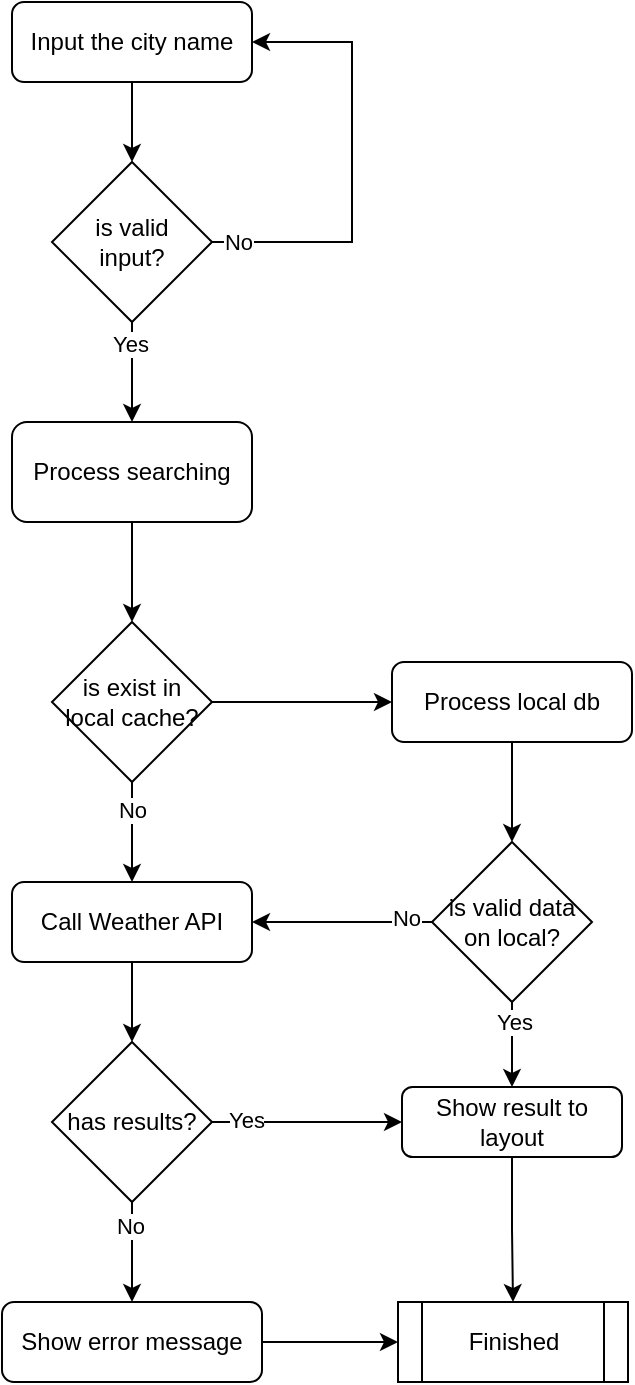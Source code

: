 <mxfile version="20.2.2" type="device"><diagram id="Jbc_EQWb7r3vQaIVP02r" name="Page-1"><mxGraphModel dx="1426" dy="711" grid="1" gridSize="10" guides="1" tooltips="1" connect="1" arrows="1" fold="1" page="1" pageScale="1" pageWidth="850" pageHeight="1100" math="0" shadow="0"><root><mxCell id="0"/><mxCell id="1" parent="0"/><mxCell id="3njy5brFs7daOrLudLXr-3" style="edgeStyle=orthogonalEdgeStyle;rounded=0;orthogonalLoop=1;jettySize=auto;html=1;exitX=0.5;exitY=1;exitDx=0;exitDy=0;entryX=0.5;entryY=0;entryDx=0;entryDy=0;" edge="1" parent="1" source="3njy5brFs7daOrLudLXr-1" target="3njy5brFs7daOrLudLXr-2"><mxGeometry relative="1" as="geometry"/></mxCell><mxCell id="3njy5brFs7daOrLudLXr-1" value="Input the city name" style="rounded=1;whiteSpace=wrap;html=1;" vertex="1" parent="1"><mxGeometry x="350" y="60" width="120" height="40" as="geometry"/></mxCell><mxCell id="3njy5brFs7daOrLudLXr-6" style="edgeStyle=orthogonalEdgeStyle;rounded=0;orthogonalLoop=1;jettySize=auto;html=1;exitX=0.5;exitY=1;exitDx=0;exitDy=0;entryX=0.5;entryY=0;entryDx=0;entryDy=0;" edge="1" parent="1" source="3njy5brFs7daOrLudLXr-2" target="3njy5brFs7daOrLudLXr-5"><mxGeometry relative="1" as="geometry"/></mxCell><mxCell id="3njy5brFs7daOrLudLXr-9" value="Yes" style="edgeLabel;html=1;align=center;verticalAlign=middle;resizable=0;points=[];" vertex="1" connectable="0" parent="3njy5brFs7daOrLudLXr-6"><mxGeometry x="-0.72" y="1" relative="1" as="geometry"><mxPoint x="-2" y="4" as="offset"/></mxGeometry></mxCell><mxCell id="3njy5brFs7daOrLudLXr-7" style="edgeStyle=orthogonalEdgeStyle;rounded=0;orthogonalLoop=1;jettySize=auto;html=1;exitX=1;exitY=0.5;exitDx=0;exitDy=0;entryX=1;entryY=0.5;entryDx=0;entryDy=0;" edge="1" parent="1" source="3njy5brFs7daOrLudLXr-2" target="3njy5brFs7daOrLudLXr-1"><mxGeometry relative="1" as="geometry"><Array as="points"><mxPoint x="520" y="180"/><mxPoint x="520" y="80"/></Array></mxGeometry></mxCell><mxCell id="3njy5brFs7daOrLudLXr-8" value="No" style="edgeLabel;html=1;align=center;verticalAlign=middle;resizable=0;points=[];" vertex="1" connectable="0" parent="3njy5brFs7daOrLudLXr-7"><mxGeometry x="-0.88" relative="1" as="geometry"><mxPoint as="offset"/></mxGeometry></mxCell><mxCell id="3njy5brFs7daOrLudLXr-2" value="is valid &lt;br&gt;input?" style="rhombus;whiteSpace=wrap;html=1;" vertex="1" parent="1"><mxGeometry x="370" y="140" width="80" height="80" as="geometry"/></mxCell><mxCell id="3njy5brFs7daOrLudLXr-11" style="edgeStyle=orthogonalEdgeStyle;rounded=0;orthogonalLoop=1;jettySize=auto;html=1;exitX=0.5;exitY=1;exitDx=0;exitDy=0;entryX=0.5;entryY=0;entryDx=0;entryDy=0;" edge="1" parent="1" source="3njy5brFs7daOrLudLXr-5" target="3njy5brFs7daOrLudLXr-10"><mxGeometry relative="1" as="geometry"/></mxCell><mxCell id="3njy5brFs7daOrLudLXr-5" value="Process searching" style="rounded=1;whiteSpace=wrap;html=1;" vertex="1" parent="1"><mxGeometry x="350" y="270" width="120" height="50" as="geometry"/></mxCell><mxCell id="3njy5brFs7daOrLudLXr-13" style="edgeStyle=orthogonalEdgeStyle;rounded=0;orthogonalLoop=1;jettySize=auto;html=1;exitX=0.5;exitY=1;exitDx=0;exitDy=0;entryX=0.5;entryY=0;entryDx=0;entryDy=0;" edge="1" parent="1" source="3njy5brFs7daOrLudLXr-10" target="3njy5brFs7daOrLudLXr-12"><mxGeometry relative="1" as="geometry"/></mxCell><mxCell id="3njy5brFs7daOrLudLXr-17" value="No" style="edgeLabel;html=1;align=center;verticalAlign=middle;resizable=0;points=[];" vertex="1" connectable="0" parent="3njy5brFs7daOrLudLXr-13"><mxGeometry x="-0.46" relative="1" as="geometry"><mxPoint as="offset"/></mxGeometry></mxCell><mxCell id="3njy5brFs7daOrLudLXr-29" style="edgeStyle=orthogonalEdgeStyle;rounded=0;orthogonalLoop=1;jettySize=auto;html=1;exitX=1;exitY=0.5;exitDx=0;exitDy=0;entryX=0;entryY=0.5;entryDx=0;entryDy=0;" edge="1" parent="1" source="3njy5brFs7daOrLudLXr-10" target="3njy5brFs7daOrLudLXr-28"><mxGeometry relative="1" as="geometry"/></mxCell><mxCell id="3njy5brFs7daOrLudLXr-10" value="is exist in &lt;br&gt;local cache?" style="rhombus;whiteSpace=wrap;html=1;" vertex="1" parent="1"><mxGeometry x="370" y="370" width="80" height="80" as="geometry"/></mxCell><mxCell id="3njy5brFs7daOrLudLXr-19" style="edgeStyle=orthogonalEdgeStyle;rounded=0;orthogonalLoop=1;jettySize=auto;html=1;exitX=0.5;exitY=1;exitDx=0;exitDy=0;entryX=0.5;entryY=0;entryDx=0;entryDy=0;" edge="1" parent="1" source="3njy5brFs7daOrLudLXr-12" target="3njy5brFs7daOrLudLXr-18"><mxGeometry relative="1" as="geometry"/></mxCell><mxCell id="3njy5brFs7daOrLudLXr-12" value="Call Weather API" style="rounded=1;whiteSpace=wrap;html=1;" vertex="1" parent="1"><mxGeometry x="350" y="500" width="120" height="40" as="geometry"/></mxCell><mxCell id="3njy5brFs7daOrLudLXr-26" style="edgeStyle=orthogonalEdgeStyle;rounded=0;orthogonalLoop=1;jettySize=auto;html=1;exitX=0.5;exitY=1;exitDx=0;exitDy=0;entryX=0.5;entryY=0;entryDx=0;entryDy=0;" edge="1" parent="1" source="3njy5brFs7daOrLudLXr-14" target="3njy5brFs7daOrLudLXr-24"><mxGeometry relative="1" as="geometry"/></mxCell><mxCell id="3njy5brFs7daOrLudLXr-14" value="Show result to layout" style="rounded=1;whiteSpace=wrap;html=1;" vertex="1" parent="1"><mxGeometry x="545" y="602.5" width="110" height="35" as="geometry"/></mxCell><mxCell id="3njy5brFs7daOrLudLXr-20" style="edgeStyle=orthogonalEdgeStyle;rounded=0;orthogonalLoop=1;jettySize=auto;html=1;exitX=1;exitY=0.5;exitDx=0;exitDy=0;" edge="1" parent="1" source="3njy5brFs7daOrLudLXr-18" target="3njy5brFs7daOrLudLXr-14"><mxGeometry relative="1" as="geometry"/></mxCell><mxCell id="3njy5brFs7daOrLudLXr-21" value="Yes" style="edgeLabel;html=1;align=center;verticalAlign=middle;resizable=0;points=[];" vertex="1" connectable="0" parent="3njy5brFs7daOrLudLXr-20"><mxGeometry x="-0.65" y="2" relative="1" as="geometry"><mxPoint y="1" as="offset"/></mxGeometry></mxCell><mxCell id="3njy5brFs7daOrLudLXr-23" style="edgeStyle=orthogonalEdgeStyle;rounded=0;orthogonalLoop=1;jettySize=auto;html=1;exitX=0.5;exitY=1;exitDx=0;exitDy=0;" edge="1" parent="1" source="3njy5brFs7daOrLudLXr-18" target="3njy5brFs7daOrLudLXr-22"><mxGeometry relative="1" as="geometry"/></mxCell><mxCell id="3njy5brFs7daOrLudLXr-27" value="No" style="edgeLabel;html=1;align=center;verticalAlign=middle;resizable=0;points=[];" vertex="1" connectable="0" parent="3njy5brFs7daOrLudLXr-23"><mxGeometry x="-0.78" y="2" relative="1" as="geometry"><mxPoint x="-3" y="6" as="offset"/></mxGeometry></mxCell><mxCell id="3njy5brFs7daOrLudLXr-18" value="has results?" style="rhombus;whiteSpace=wrap;html=1;" vertex="1" parent="1"><mxGeometry x="370" y="580" width="80" height="80" as="geometry"/></mxCell><mxCell id="3njy5brFs7daOrLudLXr-25" style="edgeStyle=orthogonalEdgeStyle;rounded=0;orthogonalLoop=1;jettySize=auto;html=1;exitX=1;exitY=0.5;exitDx=0;exitDy=0;entryX=0;entryY=0.5;entryDx=0;entryDy=0;" edge="1" parent="1" source="3njy5brFs7daOrLudLXr-22" target="3njy5brFs7daOrLudLXr-24"><mxGeometry relative="1" as="geometry"/></mxCell><mxCell id="3njy5brFs7daOrLudLXr-22" value="Show error message" style="rounded=1;whiteSpace=wrap;html=1;" vertex="1" parent="1"><mxGeometry x="345" y="710" width="130" height="40" as="geometry"/></mxCell><mxCell id="3njy5brFs7daOrLudLXr-24" value="Finished" style="shape=process;whiteSpace=wrap;html=1;backgroundOutline=1;" vertex="1" parent="1"><mxGeometry x="543" y="710" width="115" height="40" as="geometry"/></mxCell><mxCell id="3njy5brFs7daOrLudLXr-31" style="edgeStyle=orthogonalEdgeStyle;rounded=0;orthogonalLoop=1;jettySize=auto;html=1;exitX=0.5;exitY=1;exitDx=0;exitDy=0;entryX=0.5;entryY=0;entryDx=0;entryDy=0;" edge="1" parent="1" source="3njy5brFs7daOrLudLXr-28" target="3njy5brFs7daOrLudLXr-30"><mxGeometry relative="1" as="geometry"/></mxCell><mxCell id="3njy5brFs7daOrLudLXr-28" value="Process local db" style="rounded=1;whiteSpace=wrap;html=1;" vertex="1" parent="1"><mxGeometry x="540" y="390" width="120" height="40" as="geometry"/></mxCell><mxCell id="3njy5brFs7daOrLudLXr-32" style="edgeStyle=orthogonalEdgeStyle;rounded=0;orthogonalLoop=1;jettySize=auto;html=1;exitX=0;exitY=0.5;exitDx=0;exitDy=0;" edge="1" parent="1" source="3njy5brFs7daOrLudLXr-30" target="3njy5brFs7daOrLudLXr-12"><mxGeometry relative="1" as="geometry"/></mxCell><mxCell id="3njy5brFs7daOrLudLXr-34" value="No" style="edgeLabel;html=1;align=center;verticalAlign=middle;resizable=0;points=[];" vertex="1" connectable="0" parent="3njy5brFs7daOrLudLXr-32"><mxGeometry x="-0.711" y="-2" relative="1" as="geometry"><mxPoint as="offset"/></mxGeometry></mxCell><mxCell id="3njy5brFs7daOrLudLXr-33" style="edgeStyle=orthogonalEdgeStyle;rounded=0;orthogonalLoop=1;jettySize=auto;html=1;exitX=0.5;exitY=1;exitDx=0;exitDy=0;entryX=0.5;entryY=0;entryDx=0;entryDy=0;" edge="1" parent="1" source="3njy5brFs7daOrLudLXr-30" target="3njy5brFs7daOrLudLXr-14"><mxGeometry relative="1" as="geometry"/></mxCell><mxCell id="3njy5brFs7daOrLudLXr-35" value="Yes" style="edgeLabel;html=1;align=center;verticalAlign=middle;resizable=0;points=[];" vertex="1" connectable="0" parent="3njy5brFs7daOrLudLXr-33"><mxGeometry x="-0.553" y="1" relative="1" as="geometry"><mxPoint as="offset"/></mxGeometry></mxCell><mxCell id="3njy5brFs7daOrLudLXr-30" value="is valid data on local?" style="rhombus;whiteSpace=wrap;html=1;" vertex="1" parent="1"><mxGeometry x="560" y="480" width="80" height="80" as="geometry"/></mxCell></root></mxGraphModel></diagram></mxfile>